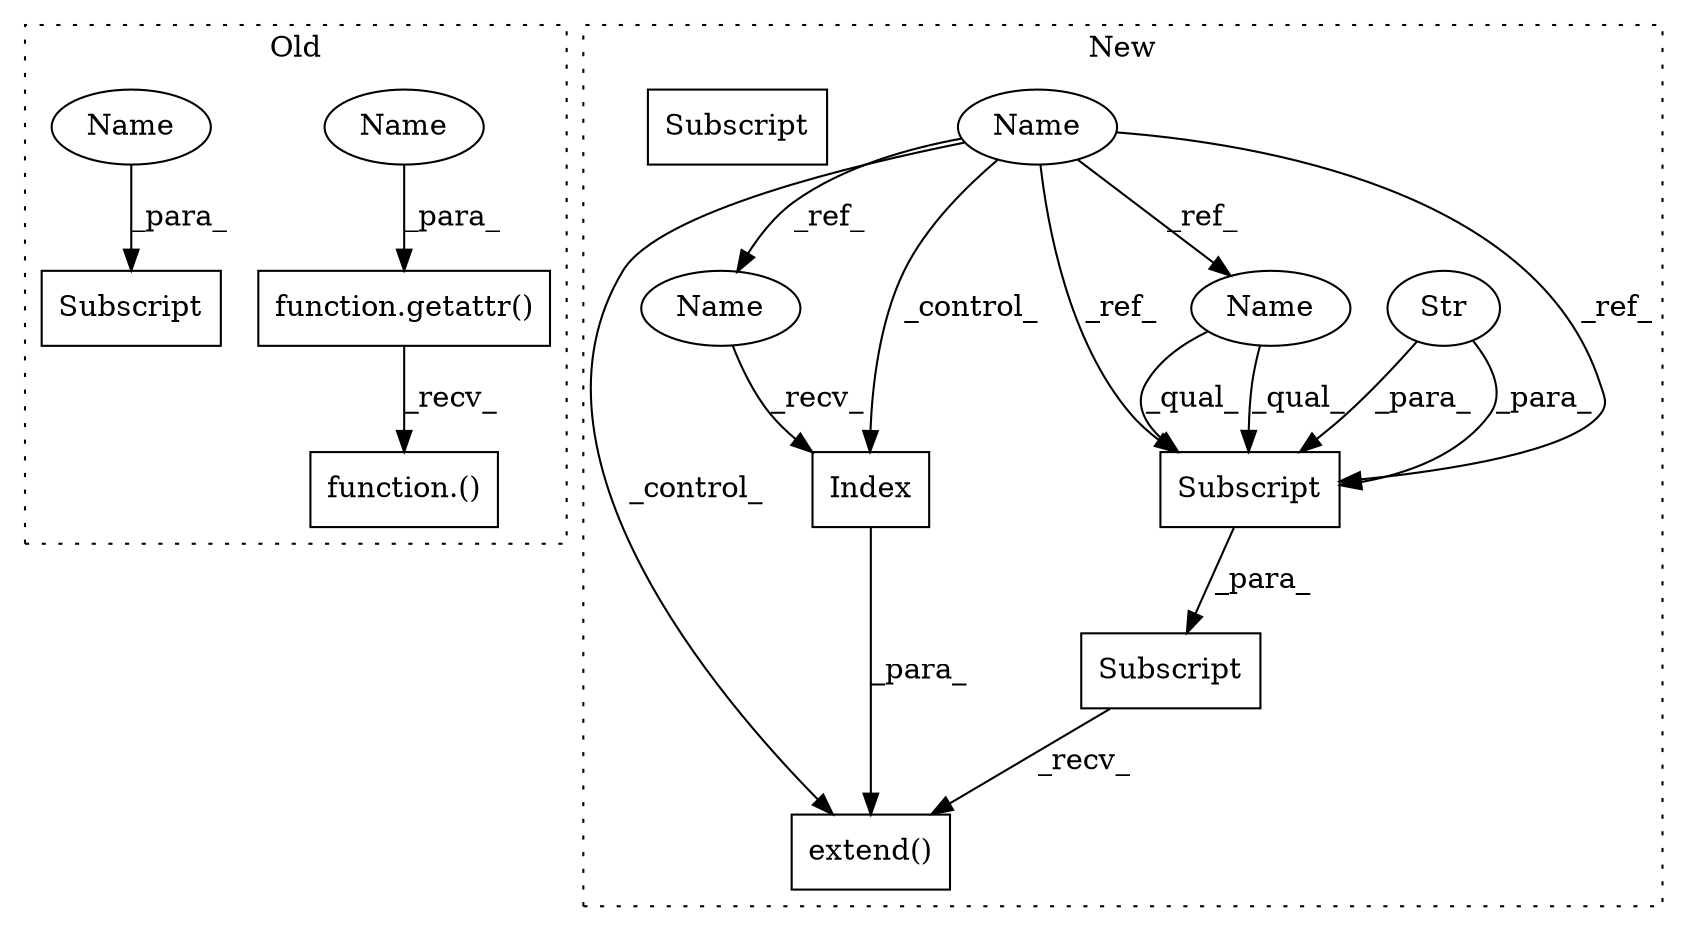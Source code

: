 digraph G {
subgraph cluster0 {
1 [label="function.()" a="75" s="5858,5899" l="37,1" shape="box"];
5 [label="Subscript" a="63" s="5833,0" l="21,0" shape="box"];
6 [label="function.getattr()" a="75" s="5858,5893" l="8,1" shape="box"];
13 [label="Name" a="87" s="5884" l="9" shape="ellipse"];
14 [label="Name" a="87" s="5844" l="9" shape="ellipse"];
label = "Old";
style="dotted";
}
subgraph cluster1 {
2 [label="Index" a="46" s="5921,5951" l="26,1" shape="box"];
3 [label="Name" a="87" s="5824" l="15" shape="ellipse"];
4 [label="Subscript" a="63" s="5878,0" l="35,0" shape="box"];
7 [label="extend()" a="75" s="5878,5952" l="43,1" shape="box"];
8 [label="Subscript" a="63" s="5889,0" l="23,0" shape="box"];
9 [label="Str" a="66" s="5905" l="6" shape="ellipse"];
10 [label="Subscript" a="63" s="5889,0" l="23,0" shape="box"];
11 [label="Name" a="87" s="5921" l="15" shape="ellipse"];
12 [label="Name" a="87" s="5889" l="15" shape="ellipse"];
label = "New";
style="dotted";
}
2 -> 7 [label="_para_"];
3 -> 10 [label="_ref_"];
3 -> 7 [label="_control_"];
3 -> 12 [label="_ref_"];
3 -> 2 [label="_control_"];
3 -> 11 [label="_ref_"];
3 -> 10 [label="_ref_"];
4 -> 7 [label="_recv_"];
6 -> 1 [label="_recv_"];
9 -> 10 [label="_para_"];
9 -> 10 [label="_para_"];
10 -> 4 [label="_para_"];
11 -> 2 [label="_recv_"];
12 -> 10 [label="_qual_"];
12 -> 10 [label="_qual_"];
13 -> 6 [label="_para_"];
14 -> 5 [label="_para_"];
}